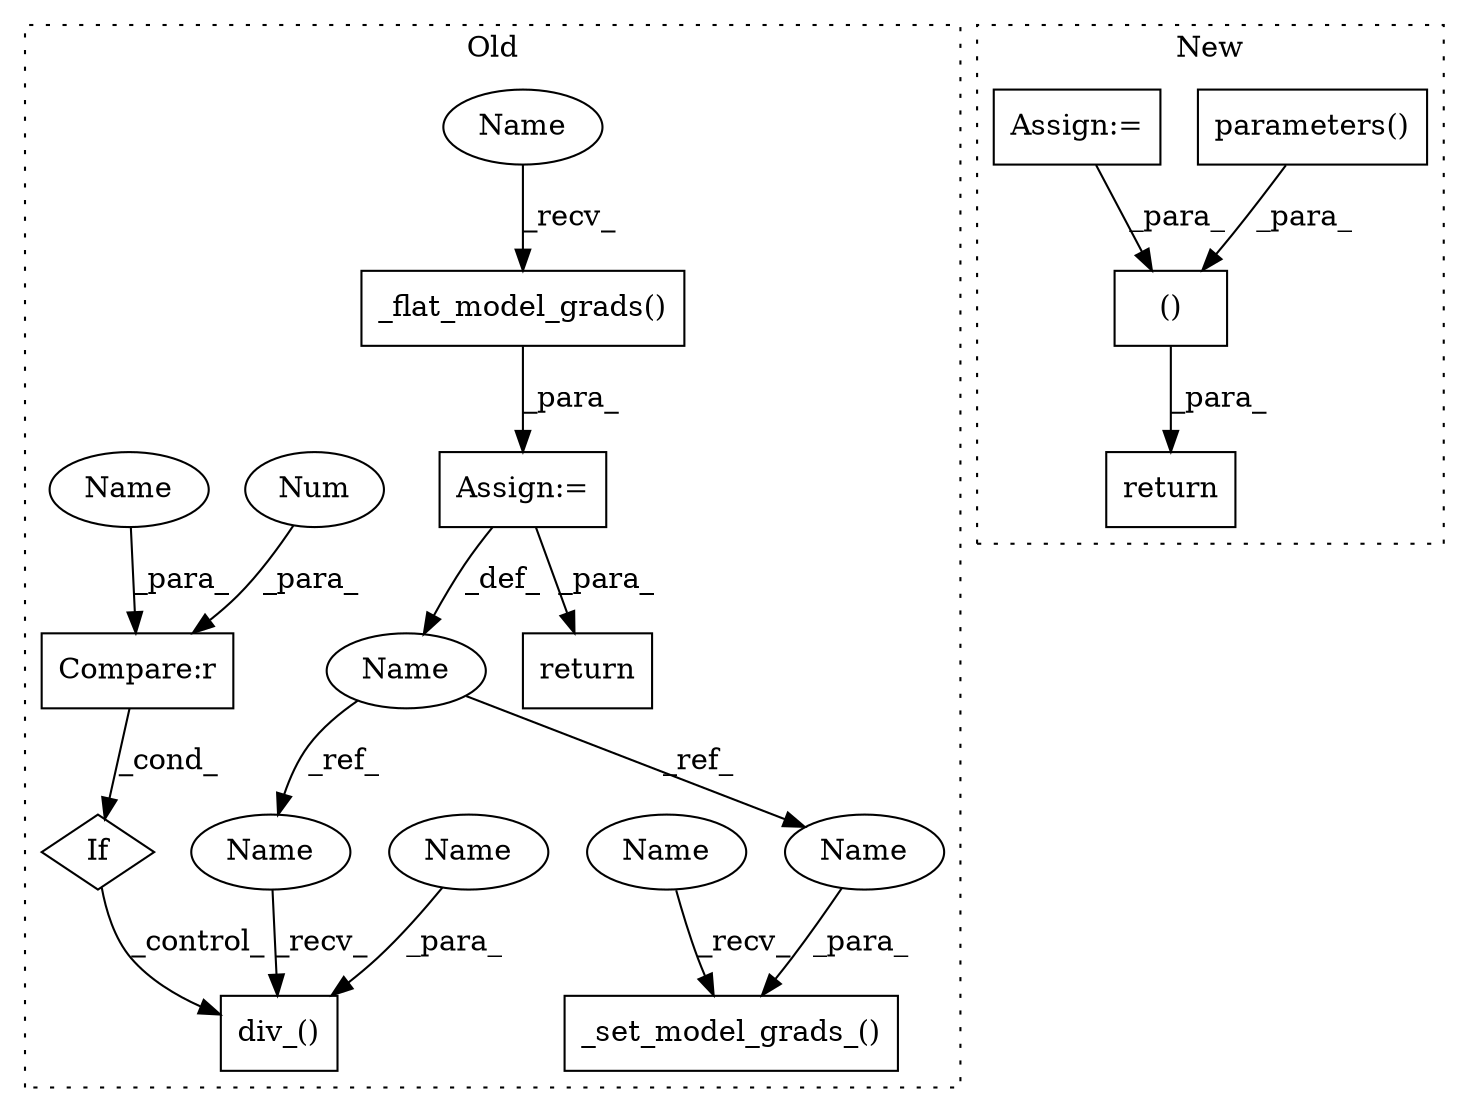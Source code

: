 digraph G {
subgraph cluster0 {
1 [label="div_()" a="75" s="8066,8092" l="16,1" shape="box"];
3 [label="If" a="96" s="8034" l="3" shape="diamond"];
4 [label="Compare:r" a="40" s="8037" l="15" shape="box"];
5 [label="Name" a="87" s="7897" l="10" shape="ellipse"];
6 [label="_set_model_grads_()" a="75" s="8230,8263" l="23,1" shape="box"];
8 [label="_flat_model_grads()" a="75" s="7910" l="24" shape="box"];
9 [label="Num" a="76" s="8051" l="1" shape="ellipse"];
10 [label="Assign:=" a="68" s="7907" l="3" shape="box"];
13 [label="return" a="93" s="8388" l="7" shape="box"];
14 [label="Name" a="87" s="8230" l="4" shape="ellipse"];
15 [label="Name" a="87" s="7910" l="4" shape="ellipse"];
16 [label="Name" a="87" s="8082" l="10" shape="ellipse"];
17 [label="Name" a="87" s="8037" l="10" shape="ellipse"];
18 [label="Name" a="87" s="8253" l="10" shape="ellipse"];
19 [label="Name" a="87" s="8066" l="10" shape="ellipse"];
label = "Old";
style="dotted";
}
subgraph cluster1 {
2 [label="()" a="54" s="9294" l="5" shape="box"];
7 [label="parameters()" a="75" s="9109" l="23" shape="box"];
11 [label="Assign:=" a="68" s="8376" l="3" shape="box"];
12 [label="return" a="93" s="9278" l="7" shape="box"];
label = "New";
style="dotted";
}
2 -> 12 [label="_para_"];
3 -> 1 [label="_control_"];
4 -> 3 [label="_cond_"];
5 -> 19 [label="_ref_"];
5 -> 18 [label="_ref_"];
7 -> 2 [label="_para_"];
8 -> 10 [label="_para_"];
9 -> 4 [label="_para_"];
10 -> 5 [label="_def_"];
10 -> 13 [label="_para_"];
11 -> 2 [label="_para_"];
14 -> 6 [label="_recv_"];
15 -> 8 [label="_recv_"];
16 -> 1 [label="_para_"];
17 -> 4 [label="_para_"];
18 -> 6 [label="_para_"];
19 -> 1 [label="_recv_"];
}